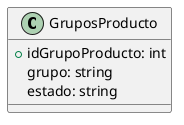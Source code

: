 @startuml GruposProducto
class GruposProducto{
    +idGrupoProducto: int
    grupo: string
    estado: string
}
@enduml